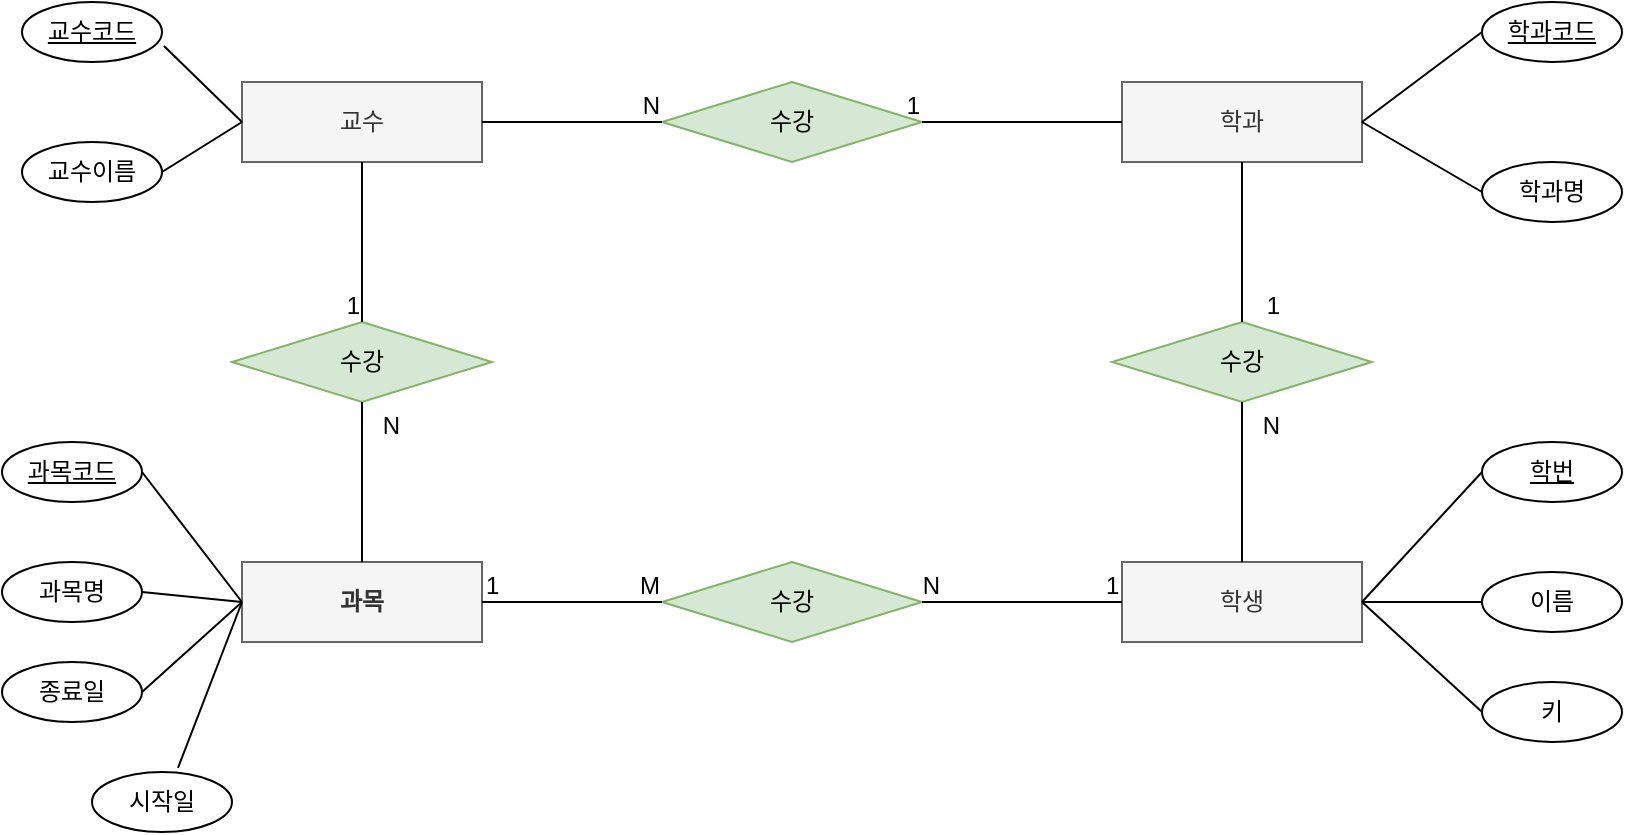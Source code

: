 <mxfile version="21.6.1" type="github">
  <diagram name="페이지-1" id="f04DmWlk0cpzouzcKMw4">
    <mxGraphModel dx="1434" dy="756" grid="1" gridSize="10" guides="1" tooltips="1" connect="1" arrows="1" fold="1" page="1" pageScale="1" pageWidth="827" pageHeight="1169" math="0" shadow="0">
      <root>
        <mxCell id="0" />
        <mxCell id="1" parent="0" />
        <mxCell id="bI2W5D-27PROiOcZhTRx-1" value="교수" style="rounded=0;whiteSpace=wrap;html=1;fillColor=#f5f5f5;fontColor=#333333;strokeColor=#666666;" vertex="1" parent="1">
          <mxGeometry x="120" y="240" width="120" height="40" as="geometry" />
        </mxCell>
        <mxCell id="bI2W5D-27PROiOcZhTRx-2" value="학과" style="rounded=0;whiteSpace=wrap;html=1;fillColor=#f5f5f5;fontColor=#333333;strokeColor=#666666;" vertex="1" parent="1">
          <mxGeometry x="560" y="240" width="120" height="40" as="geometry" />
        </mxCell>
        <mxCell id="bI2W5D-27PROiOcZhTRx-3" value="과목" style="rounded=0;whiteSpace=wrap;html=1;fontStyle=1;fillColor=#f5f5f5;fontColor=#333333;strokeColor=#666666;" vertex="1" parent="1">
          <mxGeometry x="120" y="480" width="120" height="40" as="geometry" />
        </mxCell>
        <mxCell id="bI2W5D-27PROiOcZhTRx-4" value="학생" style="rounded=0;whiteSpace=wrap;html=1;fillColor=#f5f5f5;fontColor=#333333;strokeColor=#666666;" vertex="1" parent="1">
          <mxGeometry x="560" y="480" width="120" height="40" as="geometry" />
        </mxCell>
        <mxCell id="bI2W5D-27PROiOcZhTRx-5" value="수강" style="rhombus;whiteSpace=wrap;html=1;fillColor=#d5e8d4;strokeColor=#82b366;" vertex="1" parent="1">
          <mxGeometry x="330" y="480" width="130" height="40" as="geometry" />
        </mxCell>
        <mxCell id="bI2W5D-27PROiOcZhTRx-6" value="수강" style="rhombus;whiteSpace=wrap;html=1;fillColor=#d5e8d4;strokeColor=#82b366;" vertex="1" parent="1">
          <mxGeometry x="555" y="360" width="130" height="40" as="geometry" />
        </mxCell>
        <mxCell id="bI2W5D-27PROiOcZhTRx-7" value="수강" style="rhombus;whiteSpace=wrap;html=1;fillColor=#d5e8d4;strokeColor=#82b366;" vertex="1" parent="1">
          <mxGeometry x="115" y="360" width="130" height="40" as="geometry" />
        </mxCell>
        <mxCell id="bI2W5D-27PROiOcZhTRx-9" value="수강" style="rhombus;whiteSpace=wrap;html=1;labelBackgroundColor=none;labelBorderColor=none;fillColor=#d5e8d4;strokeColor=#82b366;" vertex="1" parent="1">
          <mxGeometry x="330" y="240" width="130" height="40" as="geometry" />
        </mxCell>
        <mxCell id="bI2W5D-27PROiOcZhTRx-14" value="" style="endArrow=none;html=1;rounded=0;entryX=0;entryY=0.5;entryDx=0;entryDy=0;exitX=1;exitY=0.5;exitDx=0;exitDy=0;" edge="1" parent="1" source="bI2W5D-27PROiOcZhTRx-1" target="bI2W5D-27PROiOcZhTRx-9">
          <mxGeometry relative="1" as="geometry">
            <mxPoint x="330" y="390" as="sourcePoint" />
            <mxPoint x="490" y="390" as="targetPoint" />
          </mxGeometry>
        </mxCell>
        <mxCell id="bI2W5D-27PROiOcZhTRx-15" value="N" style="resizable=0;html=1;whiteSpace=wrap;align=right;verticalAlign=bottom;" connectable="0" vertex="1" parent="bI2W5D-27PROiOcZhTRx-14">
          <mxGeometry x="1" relative="1" as="geometry" />
        </mxCell>
        <mxCell id="bI2W5D-27PROiOcZhTRx-18" value="" style="endArrow=none;html=1;rounded=0;entryX=0.5;entryY=1;entryDx=0;entryDy=0;exitX=0.5;exitY=0;exitDx=0;exitDy=0;" edge="1" parent="1" source="bI2W5D-27PROiOcZhTRx-3" target="bI2W5D-27PROiOcZhTRx-7">
          <mxGeometry relative="1" as="geometry">
            <mxPoint x="330" y="390" as="sourcePoint" />
            <mxPoint x="490" y="390" as="targetPoint" />
          </mxGeometry>
        </mxCell>
        <mxCell id="bI2W5D-27PROiOcZhTRx-19" value="N" style="resizable=0;html=1;whiteSpace=wrap;align=right;verticalAlign=bottom;" connectable="0" vertex="1" parent="bI2W5D-27PROiOcZhTRx-18">
          <mxGeometry x="1" relative="1" as="geometry">
            <mxPoint x="20" y="20" as="offset" />
          </mxGeometry>
        </mxCell>
        <mxCell id="bI2W5D-27PROiOcZhTRx-20" value="" style="endArrow=none;html=1;rounded=0;exitX=0;exitY=0.5;exitDx=0;exitDy=0;entryX=1;entryY=0.5;entryDx=0;entryDy=0;" edge="1" parent="1" source="bI2W5D-27PROiOcZhTRx-2" target="bI2W5D-27PROiOcZhTRx-9">
          <mxGeometry relative="1" as="geometry">
            <mxPoint x="190" y="290" as="sourcePoint" />
            <mxPoint x="190" y="370" as="targetPoint" />
          </mxGeometry>
        </mxCell>
        <mxCell id="bI2W5D-27PROiOcZhTRx-21" value="1" style="resizable=0;html=1;whiteSpace=wrap;align=right;verticalAlign=bottom;" connectable="0" vertex="1" parent="bI2W5D-27PROiOcZhTRx-20">
          <mxGeometry x="1" relative="1" as="geometry" />
        </mxCell>
        <mxCell id="bI2W5D-27PROiOcZhTRx-22" value="" style="endArrow=none;html=1;rounded=0;exitX=0.5;exitY=1;exitDx=0;exitDy=0;entryX=0.5;entryY=0;entryDx=0;entryDy=0;" edge="1" parent="1" source="bI2W5D-27PROiOcZhTRx-2" target="bI2W5D-27PROiOcZhTRx-6">
          <mxGeometry relative="1" as="geometry">
            <mxPoint x="570" y="270" as="sourcePoint" />
            <mxPoint x="470" y="270" as="targetPoint" />
          </mxGeometry>
        </mxCell>
        <mxCell id="bI2W5D-27PROiOcZhTRx-23" value="1" style="resizable=0;html=1;whiteSpace=wrap;align=right;verticalAlign=bottom;" connectable="0" vertex="1" parent="bI2W5D-27PROiOcZhTRx-22">
          <mxGeometry x="1" relative="1" as="geometry">
            <mxPoint x="20" as="offset" />
          </mxGeometry>
        </mxCell>
        <mxCell id="bI2W5D-27PROiOcZhTRx-24" value="" style="endArrow=none;html=1;rounded=0;entryX=0.5;entryY=1;entryDx=0;entryDy=0;exitX=0.5;exitY=0;exitDx=0;exitDy=0;" edge="1" parent="1" source="bI2W5D-27PROiOcZhTRx-4" target="bI2W5D-27PROiOcZhTRx-6">
          <mxGeometry relative="1" as="geometry">
            <mxPoint x="250" y="270" as="sourcePoint" />
            <mxPoint x="340" y="270" as="targetPoint" />
          </mxGeometry>
        </mxCell>
        <mxCell id="bI2W5D-27PROiOcZhTRx-25" value="N" style="resizable=0;html=1;whiteSpace=wrap;align=right;verticalAlign=bottom;" connectable="0" vertex="1" parent="bI2W5D-27PROiOcZhTRx-24">
          <mxGeometry x="1" relative="1" as="geometry">
            <mxPoint x="20" y="20" as="offset" />
          </mxGeometry>
        </mxCell>
        <mxCell id="bI2W5D-27PROiOcZhTRx-26" value="&lt;u&gt;교수코드&lt;/u&gt;" style="ellipse;whiteSpace=wrap;html=1;align=center;" vertex="1" parent="1">
          <mxGeometry x="10" y="200" width="70" height="30" as="geometry" />
        </mxCell>
        <mxCell id="bI2W5D-27PROiOcZhTRx-27" value="&lt;u&gt;과목코드&lt;/u&gt;" style="ellipse;whiteSpace=wrap;html=1;align=center;" vertex="1" parent="1">
          <mxGeometry y="420" width="70" height="30" as="geometry" />
        </mxCell>
        <mxCell id="bI2W5D-27PROiOcZhTRx-28" value="&lt;u&gt;학과코드&lt;/u&gt;" style="ellipse;whiteSpace=wrap;html=1;align=center;" vertex="1" parent="1">
          <mxGeometry x="740" y="200" width="70" height="30" as="geometry" />
        </mxCell>
        <mxCell id="bI2W5D-27PROiOcZhTRx-29" value="&lt;u&gt;학번&lt;/u&gt;" style="ellipse;whiteSpace=wrap;html=1;align=center;" vertex="1" parent="1">
          <mxGeometry x="740" y="420" width="70" height="30" as="geometry" />
        </mxCell>
        <mxCell id="bI2W5D-27PROiOcZhTRx-32" value="교수이름" style="ellipse;whiteSpace=wrap;html=1;align=center;" vertex="1" parent="1">
          <mxGeometry x="10" y="270" width="70" height="30" as="geometry" />
        </mxCell>
        <mxCell id="bI2W5D-27PROiOcZhTRx-33" value="학과명" style="ellipse;whiteSpace=wrap;html=1;align=center;" vertex="1" parent="1">
          <mxGeometry x="740" y="280" width="70" height="30" as="geometry" />
        </mxCell>
        <mxCell id="bI2W5D-27PROiOcZhTRx-34" value="이름" style="ellipse;whiteSpace=wrap;html=1;align=center;" vertex="1" parent="1">
          <mxGeometry x="740" y="485" width="70" height="30" as="geometry" />
        </mxCell>
        <mxCell id="bI2W5D-27PROiOcZhTRx-35" value="키" style="ellipse;whiteSpace=wrap;html=1;align=center;" vertex="1" parent="1">
          <mxGeometry x="740" y="540" width="70" height="30" as="geometry" />
        </mxCell>
        <mxCell id="bI2W5D-27PROiOcZhTRx-36" value="과목명" style="ellipse;whiteSpace=wrap;html=1;align=center;" vertex="1" parent="1">
          <mxGeometry y="480" width="70" height="30" as="geometry" />
        </mxCell>
        <mxCell id="bI2W5D-27PROiOcZhTRx-37" value="종료일" style="ellipse;whiteSpace=wrap;html=1;align=center;" vertex="1" parent="1">
          <mxGeometry y="530" width="70" height="30" as="geometry" />
        </mxCell>
        <mxCell id="bI2W5D-27PROiOcZhTRx-38" value="시작일" style="ellipse;whiteSpace=wrap;html=1;align=center;" vertex="1" parent="1">
          <mxGeometry x="45" y="585" width="70" height="30" as="geometry" />
        </mxCell>
        <mxCell id="bI2W5D-27PROiOcZhTRx-40" value="" style="endArrow=none;html=1;rounded=0;exitX=1.014;exitY=0.733;exitDx=0;exitDy=0;exitPerimeter=0;entryX=0;entryY=0.5;entryDx=0;entryDy=0;" edge="1" parent="1" source="bI2W5D-27PROiOcZhTRx-26" target="bI2W5D-27PROiOcZhTRx-1">
          <mxGeometry relative="1" as="geometry">
            <mxPoint x="330" y="390" as="sourcePoint" />
            <mxPoint x="490" y="390" as="targetPoint" />
          </mxGeometry>
        </mxCell>
        <mxCell id="bI2W5D-27PROiOcZhTRx-43" value="" style="endArrow=none;html=1;rounded=0;exitX=1;exitY=0.5;exitDx=0;exitDy=0;entryX=0;entryY=0.5;entryDx=0;entryDy=0;" edge="1" parent="1" source="bI2W5D-27PROiOcZhTRx-32" target="bI2W5D-27PROiOcZhTRx-1">
          <mxGeometry relative="1" as="geometry">
            <mxPoint x="91" y="232" as="sourcePoint" />
            <mxPoint x="130" y="270" as="targetPoint" />
          </mxGeometry>
        </mxCell>
        <mxCell id="bI2W5D-27PROiOcZhTRx-44" value="" style="endArrow=none;html=1;rounded=0;exitX=1;exitY=0.5;exitDx=0;exitDy=0;entryX=0;entryY=0.5;entryDx=0;entryDy=0;" edge="1" parent="1" source="bI2W5D-27PROiOcZhTRx-2" target="bI2W5D-27PROiOcZhTRx-28">
          <mxGeometry relative="1" as="geometry">
            <mxPoint x="90" y="295" as="sourcePoint" />
            <mxPoint x="130" y="270" as="targetPoint" />
          </mxGeometry>
        </mxCell>
        <mxCell id="bI2W5D-27PROiOcZhTRx-45" value="" style="endArrow=none;html=1;rounded=0;exitX=0;exitY=0.5;exitDx=0;exitDy=0;entryX=1;entryY=0.5;entryDx=0;entryDy=0;" edge="1" parent="1" source="bI2W5D-27PROiOcZhTRx-33" target="bI2W5D-27PROiOcZhTRx-2">
          <mxGeometry relative="1" as="geometry">
            <mxPoint x="690" y="270" as="sourcePoint" />
            <mxPoint x="750" y="225" as="targetPoint" />
          </mxGeometry>
        </mxCell>
        <mxCell id="bI2W5D-27PROiOcZhTRx-46" value="" style="endArrow=none;html=1;rounded=0;entryX=1;entryY=0.5;entryDx=0;entryDy=0;exitX=0;exitY=0.5;exitDx=0;exitDy=0;" edge="1" parent="1" source="bI2W5D-27PROiOcZhTRx-29" target="bI2W5D-27PROiOcZhTRx-4">
          <mxGeometry relative="1" as="geometry">
            <mxPoint x="720" y="440" as="sourcePoint" />
            <mxPoint x="690" y="270" as="targetPoint" />
          </mxGeometry>
        </mxCell>
        <mxCell id="bI2W5D-27PROiOcZhTRx-47" value="" style="endArrow=none;html=1;rounded=0;exitX=0;exitY=0.5;exitDx=0;exitDy=0;" edge="1" parent="1" source="bI2W5D-27PROiOcZhTRx-34">
          <mxGeometry relative="1" as="geometry">
            <mxPoint x="740" y="445" as="sourcePoint" />
            <mxPoint x="680" y="500" as="targetPoint" />
          </mxGeometry>
        </mxCell>
        <mxCell id="bI2W5D-27PROiOcZhTRx-49" value="" style="endArrow=none;html=1;rounded=0;exitX=0;exitY=0.5;exitDx=0;exitDy=0;" edge="1" parent="1" source="bI2W5D-27PROiOcZhTRx-35">
          <mxGeometry relative="1" as="geometry">
            <mxPoint x="760" y="495" as="sourcePoint" />
            <mxPoint x="680" y="500" as="targetPoint" />
          </mxGeometry>
        </mxCell>
        <mxCell id="bI2W5D-27PROiOcZhTRx-50" value="" style="endArrow=none;html=1;rounded=0;exitX=0;exitY=0.5;exitDx=0;exitDy=0;entryX=1;entryY=0.5;entryDx=0;entryDy=0;" edge="1" parent="1" source="bI2W5D-27PROiOcZhTRx-3" target="bI2W5D-27PROiOcZhTRx-27">
          <mxGeometry relative="1" as="geometry">
            <mxPoint x="90" y="295" as="sourcePoint" />
            <mxPoint x="130" y="270" as="targetPoint" />
          </mxGeometry>
        </mxCell>
        <mxCell id="bI2W5D-27PROiOcZhTRx-51" value="" style="endArrow=none;html=1;rounded=0;exitX=0;exitY=0.5;exitDx=0;exitDy=0;entryX=1;entryY=0.5;entryDx=0;entryDy=0;" edge="1" parent="1" source="bI2W5D-27PROiOcZhTRx-3" target="bI2W5D-27PROiOcZhTRx-36">
          <mxGeometry relative="1" as="geometry">
            <mxPoint x="130" y="510" as="sourcePoint" />
            <mxPoint x="90" y="435" as="targetPoint" />
          </mxGeometry>
        </mxCell>
        <mxCell id="bI2W5D-27PROiOcZhTRx-52" value="" style="endArrow=none;html=1;rounded=0;exitX=0;exitY=0.5;exitDx=0;exitDy=0;entryX=1;entryY=0.5;entryDx=0;entryDy=0;" edge="1" parent="1" source="bI2W5D-27PROiOcZhTRx-3" target="bI2W5D-27PROiOcZhTRx-37">
          <mxGeometry relative="1" as="geometry">
            <mxPoint x="130" y="510" as="sourcePoint" />
            <mxPoint x="80" y="485" as="targetPoint" />
          </mxGeometry>
        </mxCell>
        <mxCell id="bI2W5D-27PROiOcZhTRx-54" value="" style="endArrow=none;html=1;rounded=0;exitX=1;exitY=0.5;exitDx=0;exitDy=0;entryX=0;entryY=0.5;entryDx=0;entryDy=0;" edge="1" parent="1" source="bI2W5D-27PROiOcZhTRx-3" target="bI2W5D-27PROiOcZhTRx-5">
          <mxGeometry relative="1" as="geometry">
            <mxPoint x="330" y="390" as="sourcePoint" />
            <mxPoint x="320" y="500" as="targetPoint" />
          </mxGeometry>
        </mxCell>
        <mxCell id="bI2W5D-27PROiOcZhTRx-55" value="1" style="resizable=0;html=1;whiteSpace=wrap;align=left;verticalAlign=bottom;" connectable="0" vertex="1" parent="bI2W5D-27PROiOcZhTRx-54">
          <mxGeometry x="-1" relative="1" as="geometry" />
        </mxCell>
        <mxCell id="bI2W5D-27PROiOcZhTRx-56" value="M" style="resizable=0;html=1;whiteSpace=wrap;align=right;verticalAlign=bottom;" connectable="0" vertex="1" parent="bI2W5D-27PROiOcZhTRx-54">
          <mxGeometry x="1" relative="1" as="geometry" />
        </mxCell>
        <mxCell id="bI2W5D-27PROiOcZhTRx-57" value="" style="endArrow=none;html=1;rounded=0;exitX=0;exitY=0.5;exitDx=0;exitDy=0;" edge="1" parent="1" source="bI2W5D-27PROiOcZhTRx-4" target="bI2W5D-27PROiOcZhTRx-5">
          <mxGeometry relative="1" as="geometry">
            <mxPoint x="540" y="420" as="sourcePoint" />
            <mxPoint x="430" y="420" as="targetPoint" />
          </mxGeometry>
        </mxCell>
        <mxCell id="bI2W5D-27PROiOcZhTRx-58" value="&lt;br&gt;1" style="resizable=0;html=1;whiteSpace=wrap;align=left;verticalAlign=bottom;" connectable="0" vertex="1" parent="bI2W5D-27PROiOcZhTRx-57">
          <mxGeometry x="-1" relative="1" as="geometry">
            <mxPoint x="-10" as="offset" />
          </mxGeometry>
        </mxCell>
        <mxCell id="bI2W5D-27PROiOcZhTRx-59" value="N" style="resizable=0;html=1;whiteSpace=wrap;align=right;verticalAlign=bottom;" connectable="0" vertex="1" parent="bI2W5D-27PROiOcZhTRx-57">
          <mxGeometry x="1" relative="1" as="geometry">
            <mxPoint x="10" as="offset" />
          </mxGeometry>
        </mxCell>
        <mxCell id="bI2W5D-27PROiOcZhTRx-60" value="" style="endArrow=none;html=1;rounded=0;entryX=0.614;entryY=-0.067;entryDx=0;entryDy=0;entryPerimeter=0;exitX=0;exitY=0.5;exitDx=0;exitDy=0;" edge="1" parent="1" source="bI2W5D-27PROiOcZhTRx-3" target="bI2W5D-27PROiOcZhTRx-38">
          <mxGeometry relative="1" as="geometry">
            <mxPoint x="330" y="390" as="sourcePoint" />
            <mxPoint x="490" y="390" as="targetPoint" />
          </mxGeometry>
        </mxCell>
        <mxCell id="bI2W5D-27PROiOcZhTRx-63" value="" style="endArrow=none;html=1;rounded=0;exitX=0.5;exitY=1;exitDx=0;exitDy=0;entryX=0.5;entryY=0;entryDx=0;entryDy=0;" edge="1" parent="1" source="bI2W5D-27PROiOcZhTRx-1" target="bI2W5D-27PROiOcZhTRx-7">
          <mxGeometry relative="1" as="geometry">
            <mxPoint x="330" y="390" as="sourcePoint" />
            <mxPoint x="180" y="350" as="targetPoint" />
          </mxGeometry>
        </mxCell>
        <mxCell id="bI2W5D-27PROiOcZhTRx-64" value="1" style="resizable=0;html=1;whiteSpace=wrap;align=right;verticalAlign=bottom;" connectable="0" vertex="1" parent="bI2W5D-27PROiOcZhTRx-63">
          <mxGeometry x="1" relative="1" as="geometry" />
        </mxCell>
      </root>
    </mxGraphModel>
  </diagram>
</mxfile>
